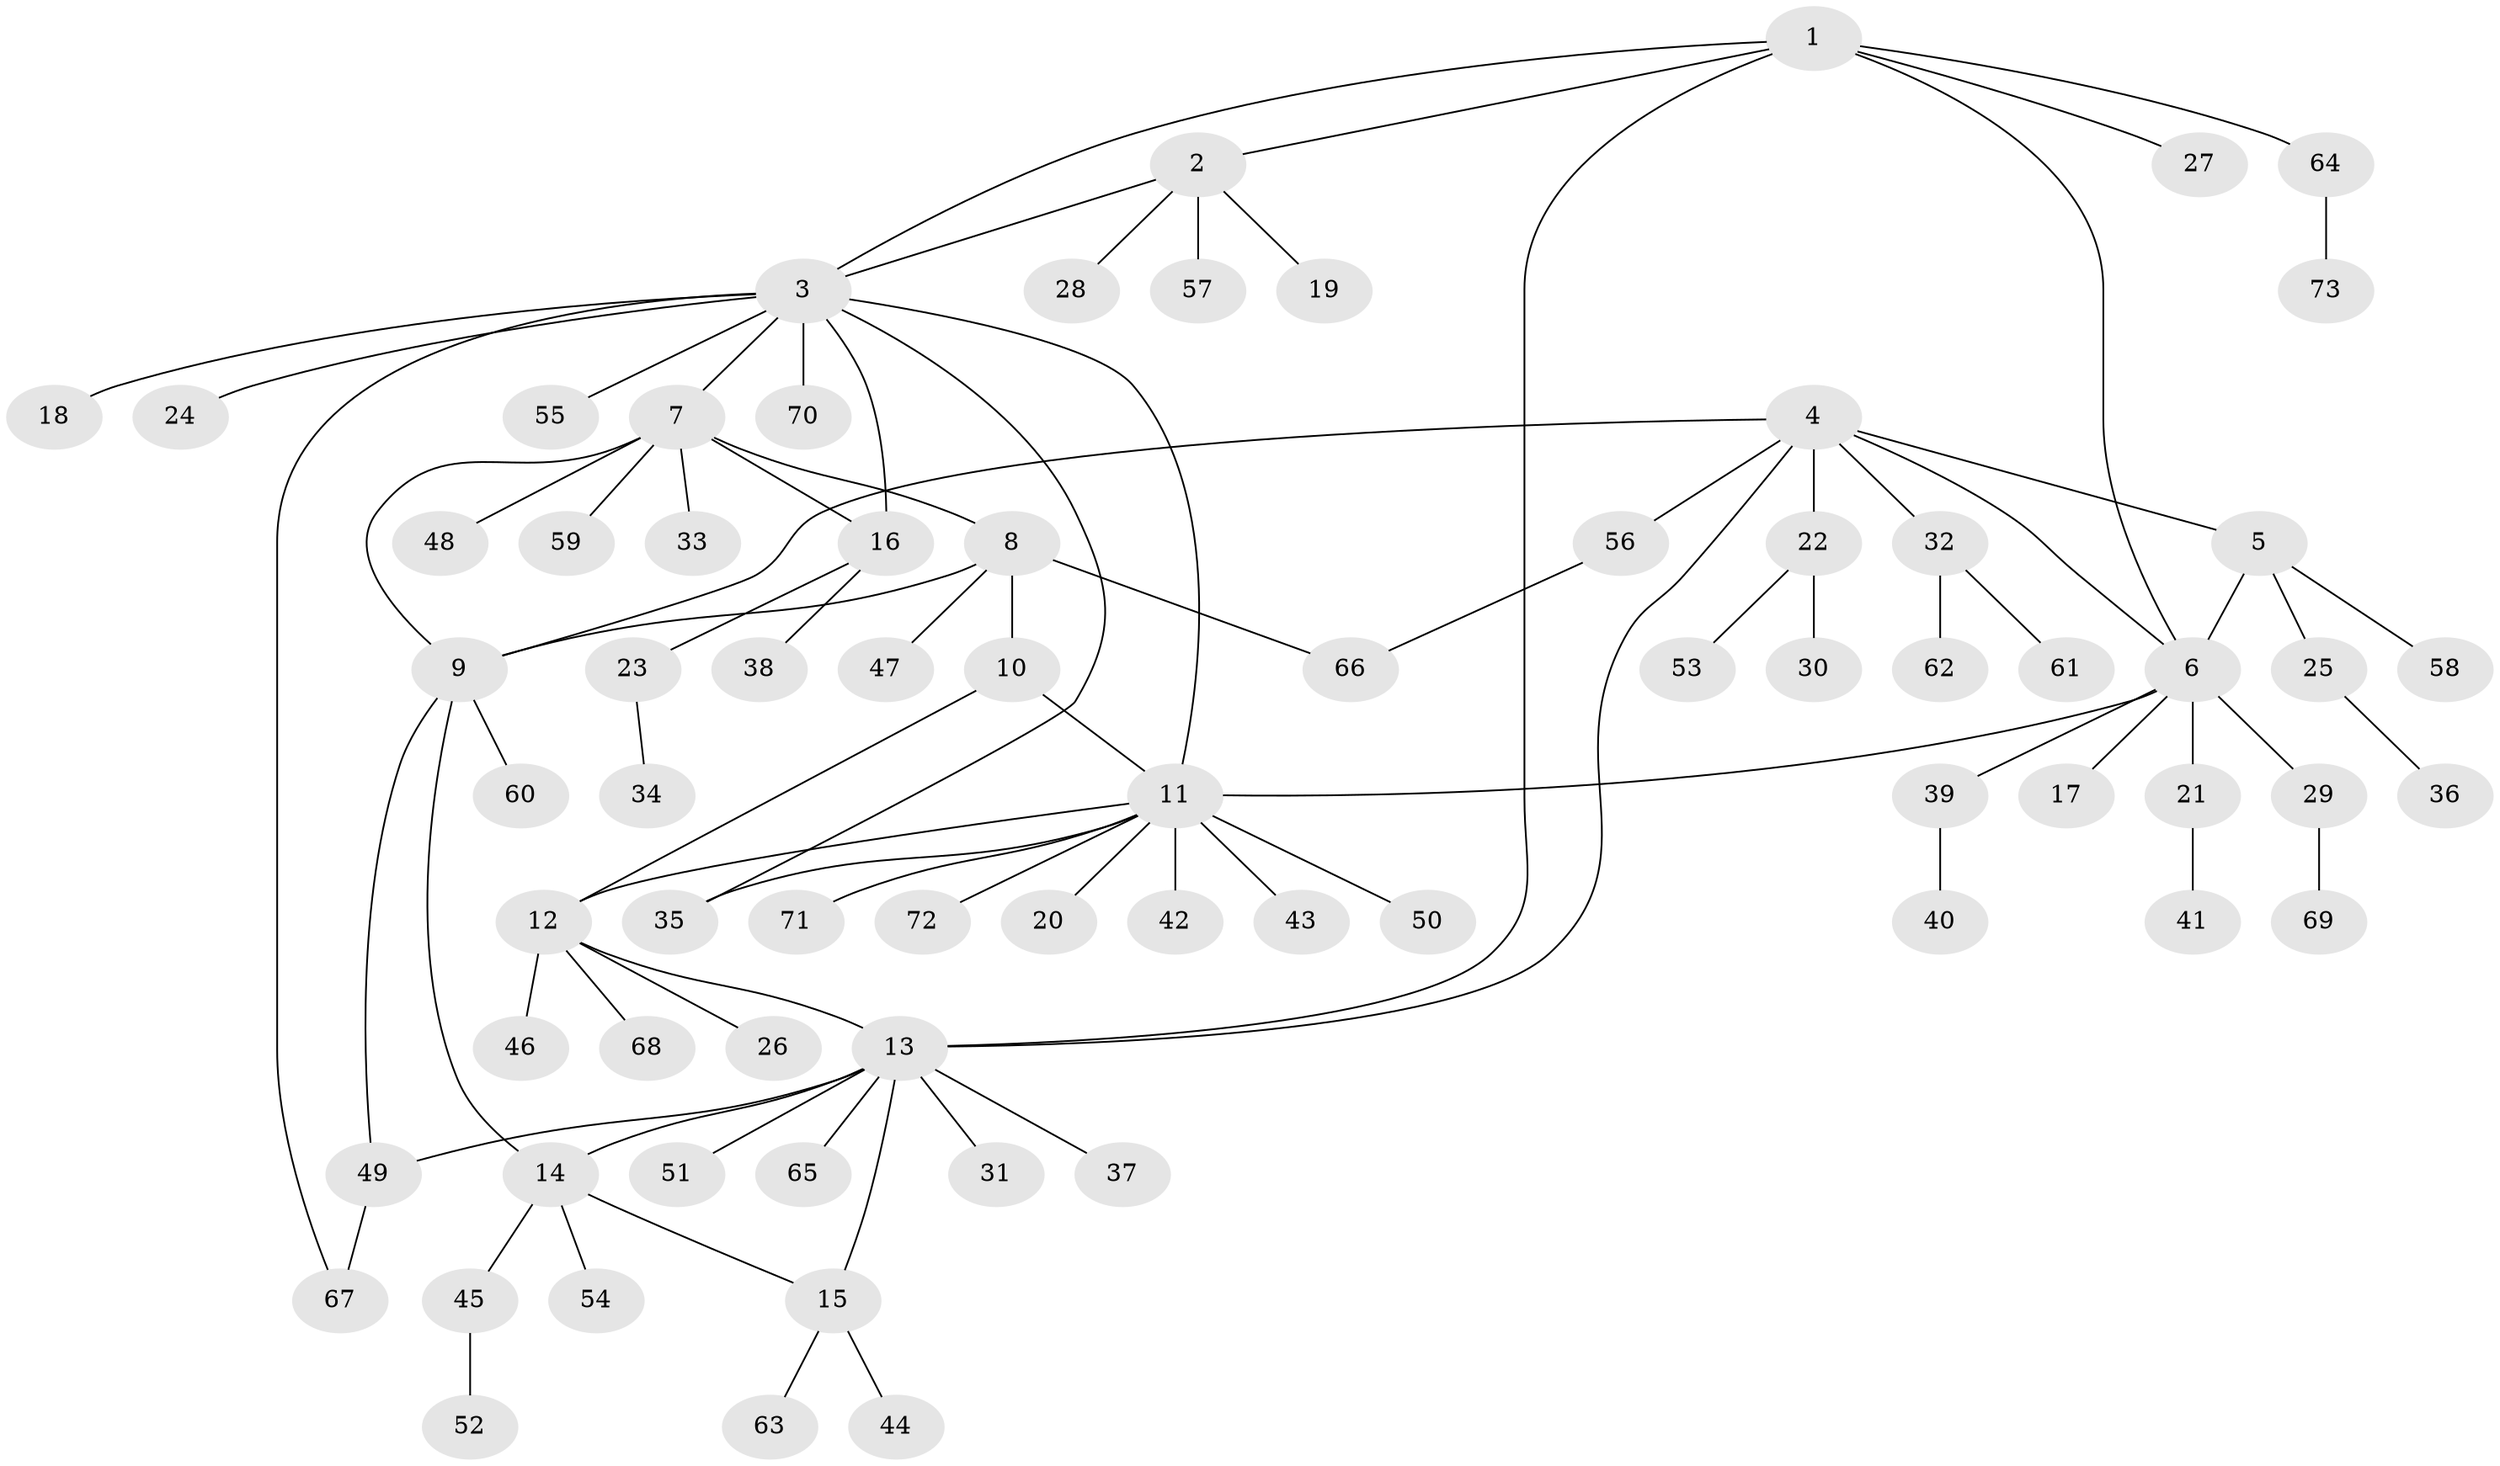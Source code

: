 // Generated by graph-tools (version 1.1) at 2025/15/03/09/25 04:15:47]
// undirected, 73 vertices, 88 edges
graph export_dot {
graph [start="1"]
  node [color=gray90,style=filled];
  1;
  2;
  3;
  4;
  5;
  6;
  7;
  8;
  9;
  10;
  11;
  12;
  13;
  14;
  15;
  16;
  17;
  18;
  19;
  20;
  21;
  22;
  23;
  24;
  25;
  26;
  27;
  28;
  29;
  30;
  31;
  32;
  33;
  34;
  35;
  36;
  37;
  38;
  39;
  40;
  41;
  42;
  43;
  44;
  45;
  46;
  47;
  48;
  49;
  50;
  51;
  52;
  53;
  54;
  55;
  56;
  57;
  58;
  59;
  60;
  61;
  62;
  63;
  64;
  65;
  66;
  67;
  68;
  69;
  70;
  71;
  72;
  73;
  1 -- 2;
  1 -- 3;
  1 -- 6;
  1 -- 13;
  1 -- 27;
  1 -- 64;
  2 -- 3;
  2 -- 19;
  2 -- 28;
  2 -- 57;
  3 -- 7;
  3 -- 11;
  3 -- 16;
  3 -- 18;
  3 -- 24;
  3 -- 35;
  3 -- 55;
  3 -- 67;
  3 -- 70;
  4 -- 5;
  4 -- 6;
  4 -- 9;
  4 -- 13;
  4 -- 22;
  4 -- 32;
  4 -- 56;
  5 -- 6;
  5 -- 25;
  5 -- 58;
  6 -- 11;
  6 -- 17;
  6 -- 21;
  6 -- 29;
  6 -- 39;
  7 -- 8;
  7 -- 9;
  7 -- 16;
  7 -- 33;
  7 -- 48;
  7 -- 59;
  8 -- 9;
  8 -- 10;
  8 -- 47;
  8 -- 66;
  9 -- 14;
  9 -- 49;
  9 -- 60;
  10 -- 11;
  10 -- 12;
  11 -- 12;
  11 -- 20;
  11 -- 35;
  11 -- 42;
  11 -- 43;
  11 -- 50;
  11 -- 71;
  11 -- 72;
  12 -- 13;
  12 -- 26;
  12 -- 46;
  12 -- 68;
  13 -- 14;
  13 -- 15;
  13 -- 31;
  13 -- 37;
  13 -- 49;
  13 -- 51;
  13 -- 65;
  14 -- 15;
  14 -- 45;
  14 -- 54;
  15 -- 44;
  15 -- 63;
  16 -- 23;
  16 -- 38;
  21 -- 41;
  22 -- 30;
  22 -- 53;
  23 -- 34;
  25 -- 36;
  29 -- 69;
  32 -- 61;
  32 -- 62;
  39 -- 40;
  45 -- 52;
  49 -- 67;
  56 -- 66;
  64 -- 73;
}
